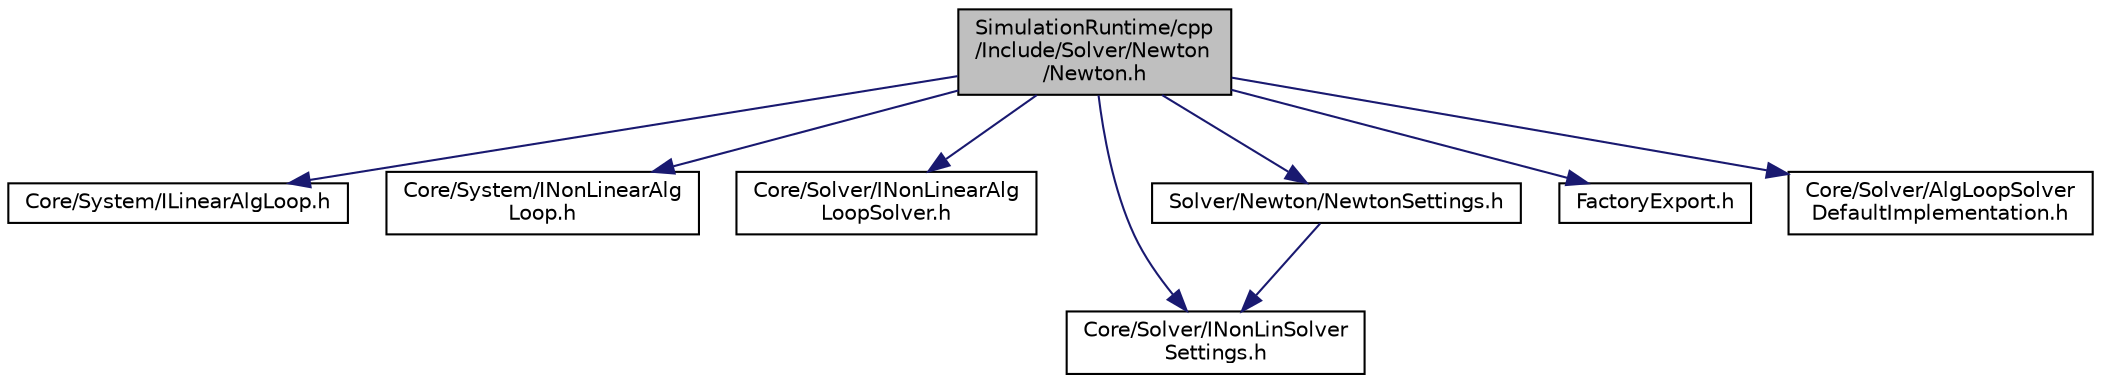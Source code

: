 digraph "SimulationRuntime/cpp/Include/Solver/Newton/Newton.h"
{
  edge [fontname="Helvetica",fontsize="10",labelfontname="Helvetica",labelfontsize="10"];
  node [fontname="Helvetica",fontsize="10",shape=record];
  Node0 [label="SimulationRuntime/cpp\l/Include/Solver/Newton\l/Newton.h",height=0.2,width=0.4,color="black", fillcolor="grey75", style="filled", fontcolor="black"];
  Node0 -> Node1 [color="midnightblue",fontsize="10",style="solid",fontname="Helvetica"];
  Node1 [label="Core/System/ILinearAlgLoop.h",height=0.2,width=0.4,color="black", fillcolor="white", style="filled",URL="$d5/d2d/_i_linear_alg_loop_8h.html"];
  Node0 -> Node2 [color="midnightblue",fontsize="10",style="solid",fontname="Helvetica"];
  Node2 [label="Core/System/INonLinearAlg\lLoop.h",height=0.2,width=0.4,color="black", fillcolor="white", style="filled",URL="$d6/dd5/_i_non_linear_alg_loop_8h.html"];
  Node0 -> Node3 [color="midnightblue",fontsize="10",style="solid",fontname="Helvetica"];
  Node3 [label="Core/Solver/INonLinearAlg\lLoopSolver.h",height=0.2,width=0.4,color="black", fillcolor="white", style="filled",URL="$d0/dc8/_i_non_linear_alg_loop_solver_8h.html"];
  Node0 -> Node4 [color="midnightblue",fontsize="10",style="solid",fontname="Helvetica"];
  Node4 [label="Core/Solver/INonLinSolver\lSettings.h",height=0.2,width=0.4,color="black", fillcolor="white", style="filled",URL="$d4/ddc/_i_non_lin_solver_settings_8h.html"];
  Node0 -> Node5 [color="midnightblue",fontsize="10",style="solid",fontname="Helvetica"];
  Node5 [label="Solver/Newton/NewtonSettings.h",height=0.2,width=0.4,color="black", fillcolor="white", style="filled",URL="$dd/d6a/_newton_settings_8h.html"];
  Node5 -> Node4 [color="midnightblue",fontsize="10",style="solid",fontname="Helvetica"];
  Node0 -> Node6 [color="midnightblue",fontsize="10",style="solid",fontname="Helvetica"];
  Node6 [label="FactoryExport.h",height=0.2,width=0.4,color="black", fillcolor="white", style="filled",URL="$d4/d20/_solver_2_newton_2_factory_export_8h.html"];
  Node0 -> Node7 [color="midnightblue",fontsize="10",style="solid",fontname="Helvetica"];
  Node7 [label="Core/Solver/AlgLoopSolver\lDefaultImplementation.h",height=0.2,width=0.4,color="black", fillcolor="white", style="filled",URL="$de/dd6/_alg_loop_solver_default_implementation_8h.html"];
}
